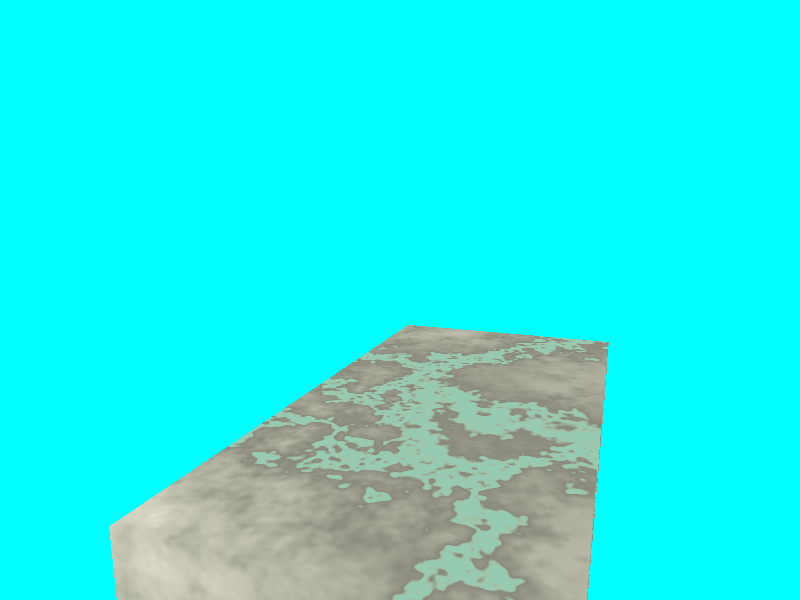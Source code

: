 #include "colors.inc"
#include "stones.inc"
background { color Cyan }
camera {
    location <0, 2, -3>
    look_at  <0, 1,  2>
  }

box {
    <-1, 0,   -1>,  // Near lower left corner
    < 1, 0.5,  3>   // Far upper right corner
    texture {
      T_Stone25     // Pre-defined from stones.inc
      scale 4       // Scale by the same amount in all
                    // directions
    }
    rotate y*20     // Equivalent to "rotate <0,20,0>"
}

light_source { <2, 4, -3> color White}

